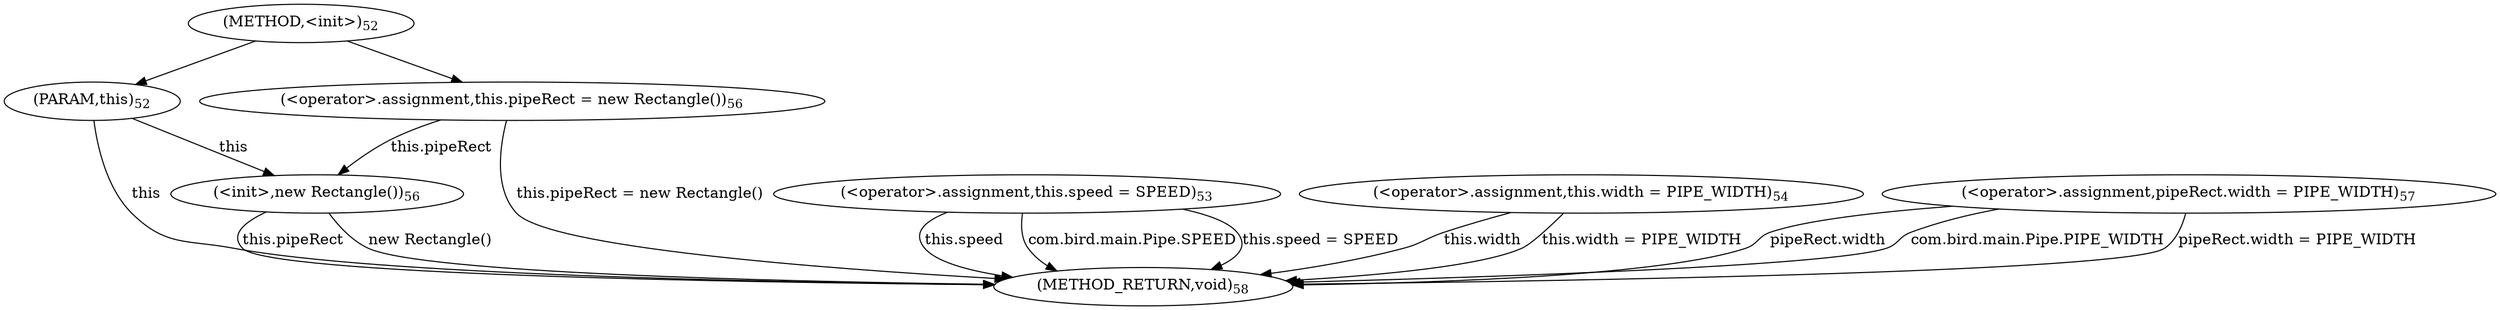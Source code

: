 digraph "&lt;init&gt;" {  
"91" [label = <(METHOD,&lt;init&gt;)<SUB>52</SUB>> ]
"125" [label = <(METHOD_RETURN,void)<SUB>58</SUB>> ]
"21" [label = <(PARAM,this)<SUB>52</SUB>> ]
"93" [label = <(&lt;operator&gt;.assignment,this.speed = SPEED)<SUB>53</SUB>> ]
"99" [label = <(&lt;operator&gt;.assignment,this.width = PIPE_WIDTH)<SUB>54</SUB>> ]
"105" [label = <(&lt;operator&gt;.assignment,this.pipeRect = new Rectangle())<SUB>56</SUB>> ]
"110" [label = <(&lt;init&gt;,new Rectangle())<SUB>56</SUB>> ]
"114" [label = <(&lt;operator&gt;.assignment,pipeRect.width = PIPE_WIDTH)<SUB>57</SUB>> ]
"93" [label = <(&lt;operator&gt;.assignment,this.speed = SPEED)<SUB>53</SUB>> ]
"93" [label = <(&lt;operator&gt;.assignment,this.speed = SPEED)<SUB>53</SUB>> ]
"99" [label = <(&lt;operator&gt;.assignment,this.width = PIPE_WIDTH)<SUB>54</SUB>> ]
"99" [label = <(&lt;operator&gt;.assignment,this.width = PIPE_WIDTH)<SUB>54</SUB>> ]
"105" [label = <(&lt;operator&gt;.assignment,this.pipeRect = new Rectangle())<SUB>56</SUB>> ]
"105" [label = <(&lt;operator&gt;.assignment,this.pipeRect = new Rectangle())<SUB>56</SUB>> ]
"110" [label = <(&lt;init&gt;,new Rectangle())<SUB>56</SUB>> ]
"114" [label = <(&lt;operator&gt;.assignment,pipeRect.width = PIPE_WIDTH)<SUB>57</SUB>> ]
"114" [label = <(&lt;operator&gt;.assignment,pipeRect.width = PIPE_WIDTH)<SUB>57</SUB>> ]
  "21" -> "125"  [ label = "this"] 
  "93" -> "125"  [ label = "this.speed"] 
  "93" -> "125"  [ label = "com.bird.main.Pipe.SPEED"] 
  "93" -> "125"  [ label = "this.speed = SPEED"] 
  "99" -> "125"  [ label = "this.width"] 
  "99" -> "125"  [ label = "this.width = PIPE_WIDTH"] 
  "105" -> "125"  [ label = "this.pipeRect = new Rectangle()"] 
  "110" -> "125"  [ label = "this.pipeRect"] 
  "110" -> "125"  [ label = "new Rectangle()"] 
  "114" -> "125"  [ label = "pipeRect.width"] 
  "114" -> "125"  [ label = "com.bird.main.Pipe.PIPE_WIDTH"] 
  "114" -> "125"  [ label = "pipeRect.width = PIPE_WIDTH"] 
  "91" -> "21" 
  "91" -> "105" 
  "21" -> "110"  [ label = "this"] 
  "105" -> "110"  [ label = "this.pipeRect"] 
}
